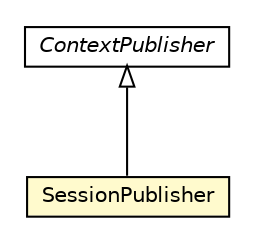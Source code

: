 #!/usr/local/bin/dot
#
# Class diagram 
# Generated by UMLGraph version R5_6-24-gf6e263 (http://www.umlgraph.org/)
#

digraph G {
	edge [fontname="Helvetica",fontsize=10,labelfontname="Helvetica",labelfontsize=10];
	node [fontname="Helvetica",fontsize=10,shape=plaintext];
	nodesep=0.25;
	ranksep=0.5;
	// org.universAAL.middleware.context.ContextPublisher
	c7300846 [label=<<table title="org.universAAL.middleware.context.ContextPublisher" border="0" cellborder="1" cellspacing="0" cellpadding="2" port="p" href="../../../../middleware/context/ContextPublisher.html">
		<tr><td><table border="0" cellspacing="0" cellpadding="1">
<tr><td align="center" balign="center"><font face="Helvetica-Oblique"> ContextPublisher </font></td></tr>
		</table></td></tr>
		</table>>, URL="../../../../middleware/context/ContextPublisher.html", fontname="Helvetica", fontcolor="black", fontsize=10.0];
	// org.universAAL.security.session.manager.context.SessionPublisher
	c7302429 [label=<<table title="org.universAAL.security.session.manager.context.SessionPublisher" border="0" cellborder="1" cellspacing="0" cellpadding="2" port="p" bgcolor="lemonChiffon" href="./SessionPublisher.html">
		<tr><td><table border="0" cellspacing="0" cellpadding="1">
<tr><td align="center" balign="center"> SessionPublisher </td></tr>
		</table></td></tr>
		</table>>, URL="./SessionPublisher.html", fontname="Helvetica", fontcolor="black", fontsize=10.0];
	//org.universAAL.security.session.manager.context.SessionPublisher extends org.universAAL.middleware.context.ContextPublisher
	c7300846:p -> c7302429:p [dir=back,arrowtail=empty];
}

